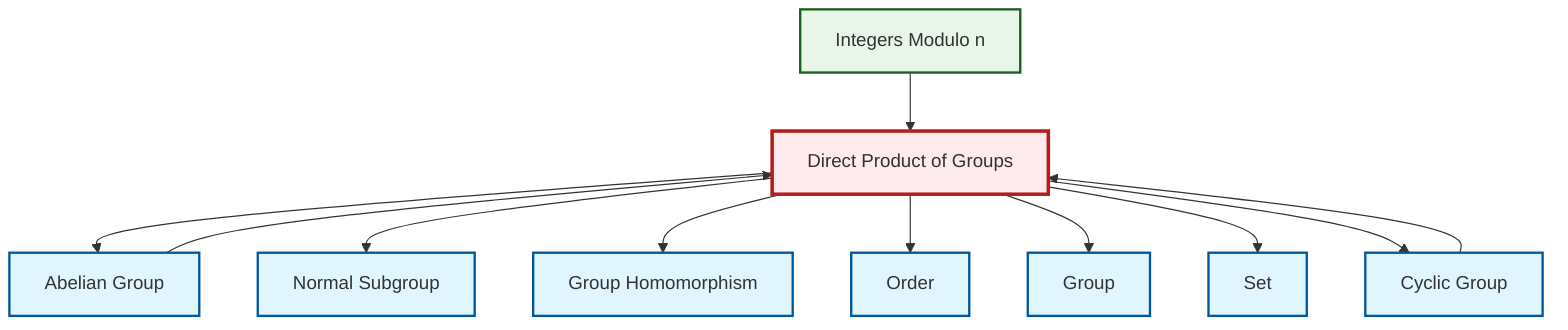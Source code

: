 graph TD
    classDef definition fill:#e1f5fe,stroke:#01579b,stroke-width:2px
    classDef theorem fill:#f3e5f5,stroke:#4a148c,stroke-width:2px
    classDef axiom fill:#fff3e0,stroke:#e65100,stroke-width:2px
    classDef example fill:#e8f5e9,stroke:#1b5e20,stroke-width:2px
    classDef current fill:#ffebee,stroke:#b71c1c,stroke-width:3px
    def-group["Group"]:::definition
    def-direct-product["Direct Product of Groups"]:::definition
    def-abelian-group["Abelian Group"]:::definition
    ex-quotient-integers-mod-n["Integers Modulo n"]:::example
    def-normal-subgroup["Normal Subgroup"]:::definition
    def-cyclic-group["Cyclic Group"]:::definition
    def-order["Order"]:::definition
    def-set["Set"]:::definition
    def-homomorphism["Group Homomorphism"]:::definition
    def-direct-product --> def-abelian-group
    def-cyclic-group --> def-direct-product
    ex-quotient-integers-mod-n --> def-direct-product
    def-direct-product --> def-normal-subgroup
    def-direct-product --> def-homomorphism
    def-direct-product --> def-order
    def-direct-product --> def-group
    def-direct-product --> def-set
    def-direct-product --> def-cyclic-group
    def-abelian-group --> def-direct-product
    class def-direct-product current